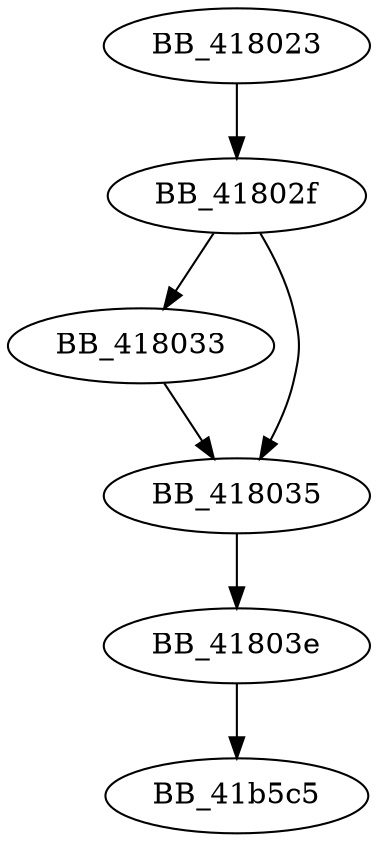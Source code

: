 DiGraph __purecall{
BB_418023->BB_41802f
BB_41802f->BB_418033
BB_41802f->BB_418035
BB_418033->BB_418035
BB_418035->BB_41803e
BB_41803e->BB_41b5c5
}
